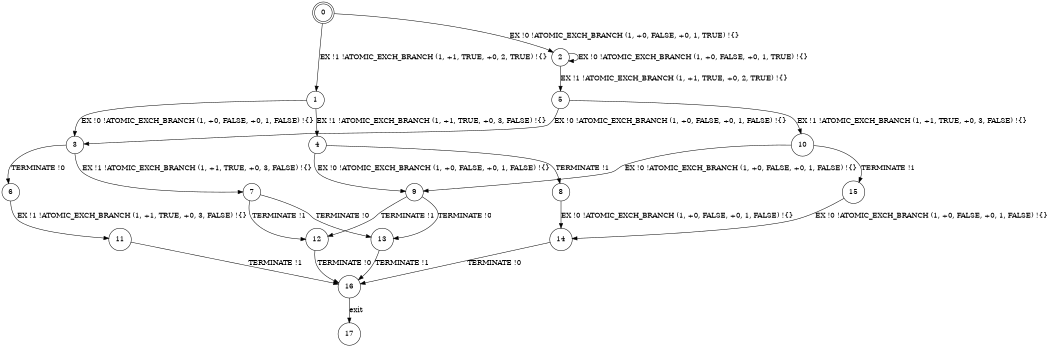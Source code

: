 digraph BCG {
size = "7, 10.5";
center = TRUE;
node [shape = circle];
0 [peripheries = 2];
0 -> 1 [label = "EX !1 !ATOMIC_EXCH_BRANCH (1, +1, TRUE, +0, 2, TRUE) !{}"];
0 -> 2 [label = "EX !0 !ATOMIC_EXCH_BRANCH (1, +0, FALSE, +0, 1, TRUE) !{}"];
1 -> 3 [label = "EX !0 !ATOMIC_EXCH_BRANCH (1, +0, FALSE, +0, 1, FALSE) !{}"];
1 -> 4 [label = "EX !1 !ATOMIC_EXCH_BRANCH (1, +1, TRUE, +0, 3, FALSE) !{}"];
2 -> 5 [label = "EX !1 !ATOMIC_EXCH_BRANCH (1, +1, TRUE, +0, 2, TRUE) !{}"];
2 -> 2 [label = "EX !0 !ATOMIC_EXCH_BRANCH (1, +0, FALSE, +0, 1, TRUE) !{}"];
3 -> 6 [label = "TERMINATE !0"];
3 -> 7 [label = "EX !1 !ATOMIC_EXCH_BRANCH (1, +1, TRUE, +0, 3, FALSE) !{}"];
4 -> 8 [label = "TERMINATE !1"];
4 -> 9 [label = "EX !0 !ATOMIC_EXCH_BRANCH (1, +0, FALSE, +0, 1, FALSE) !{}"];
5 -> 10 [label = "EX !1 !ATOMIC_EXCH_BRANCH (1, +1, TRUE, +0, 3, FALSE) !{}"];
5 -> 3 [label = "EX !0 !ATOMIC_EXCH_BRANCH (1, +0, FALSE, +0, 1, FALSE) !{}"];
6 -> 11 [label = "EX !1 !ATOMIC_EXCH_BRANCH (1, +1, TRUE, +0, 3, FALSE) !{}"];
7 -> 12 [label = "TERMINATE !1"];
7 -> 13 [label = "TERMINATE !0"];
8 -> 14 [label = "EX !0 !ATOMIC_EXCH_BRANCH (1, +0, FALSE, +0, 1, FALSE) !{}"];
9 -> 12 [label = "TERMINATE !1"];
9 -> 13 [label = "TERMINATE !0"];
10 -> 15 [label = "TERMINATE !1"];
10 -> 9 [label = "EX !0 !ATOMIC_EXCH_BRANCH (1, +0, FALSE, +0, 1, FALSE) !{}"];
11 -> 16 [label = "TERMINATE !1"];
12 -> 16 [label = "TERMINATE !0"];
13 -> 16 [label = "TERMINATE !1"];
14 -> 16 [label = "TERMINATE !0"];
15 -> 14 [label = "EX !0 !ATOMIC_EXCH_BRANCH (1, +0, FALSE, +0, 1, FALSE) !{}"];
16 -> 17 [label = "exit"];
}
